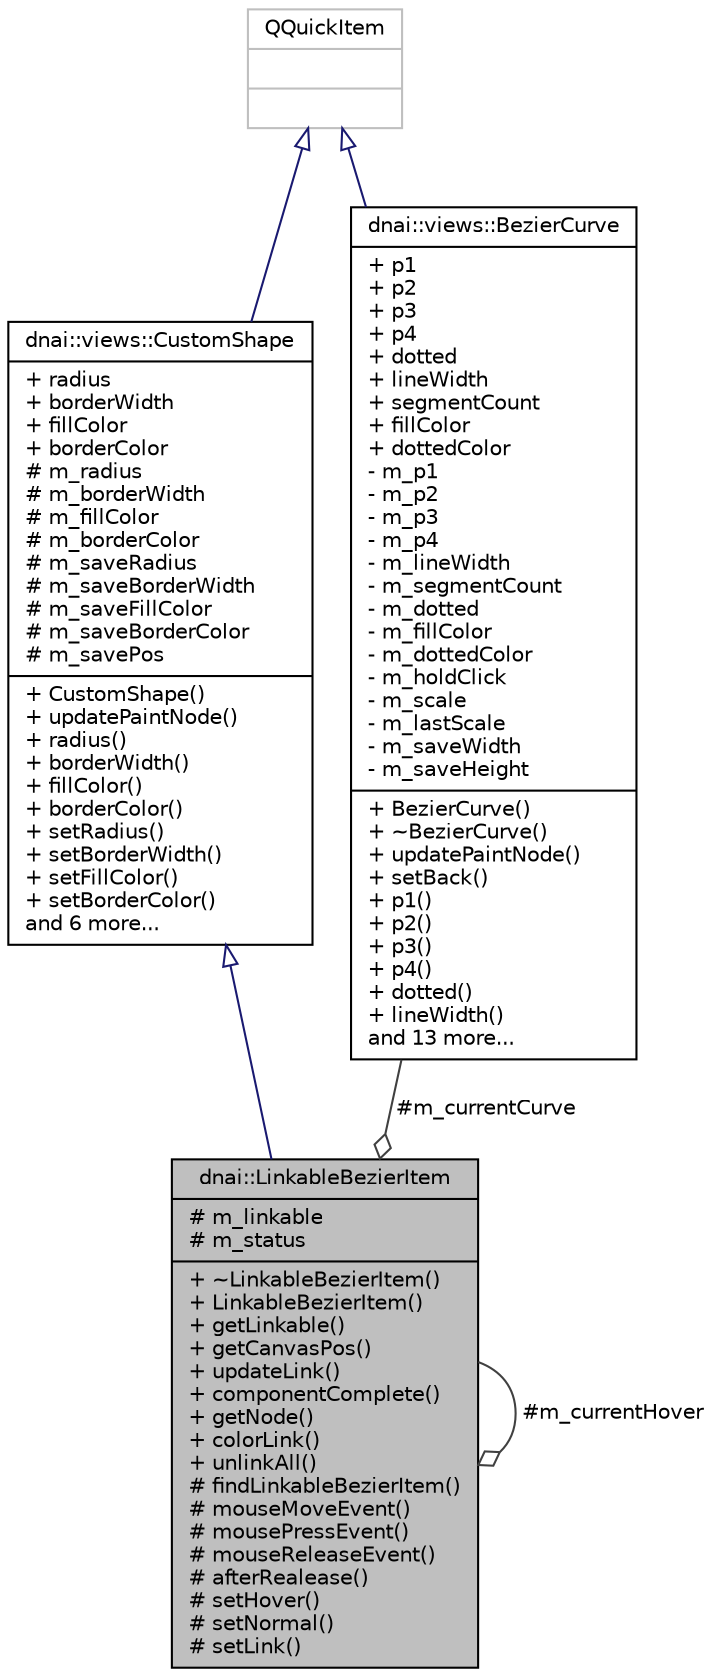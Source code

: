 digraph "dnai::LinkableBezierItem"
{
  edge [fontname="Helvetica",fontsize="10",labelfontname="Helvetica",labelfontsize="10"];
  node [fontname="Helvetica",fontsize="10",shape=record];
  Node1 [label="{dnai::LinkableBezierItem\n|# m_linkable\l# m_status\l|+ ~LinkableBezierItem()\l+ LinkableBezierItem()\l+ getLinkable()\l+ getCanvasPos()\l+ updateLink()\l+ componentComplete()\l+ getNode()\l+ colorLink()\l+ unlinkAll()\l# findLinkableBezierItem()\l# mouseMoveEvent()\l# mousePressEvent()\l# mouseReleaseEvent()\l# afterRealease()\l# setHover()\l# setNormal()\l# setLink()\l}",height=0.2,width=0.4,color="black", fillcolor="grey75", style="filled", fontcolor="black"];
  Node2 -> Node1 [dir="back",color="midnightblue",fontsize="10",style="solid",arrowtail="onormal",fontname="Helvetica"];
  Node2 [label="{dnai::views::CustomShape\n|+ radius\l+ borderWidth\l+ fillColor\l+ borderColor\l# m_radius\l# m_borderWidth\l# m_fillColor\l# m_borderColor\l# m_saveRadius\l# m_saveBorderWidth\l# m_saveFillColor\l# m_saveBorderColor\l# m_savePos\l|+ CustomShape()\l+ updatePaintNode()\l+ radius()\l+ borderWidth()\l+ fillColor()\l+ borderColor()\l+ setRadius()\l+ setBorderWidth()\l+ setFillColor()\l+ setBorderColor()\land 6 more...\l}",height=0.2,width=0.4,color="black", fillcolor="white", style="filled",URL="$classdnai_1_1views_1_1_custom_shape.html"];
  Node3 -> Node2 [dir="back",color="midnightblue",fontsize="10",style="solid",arrowtail="onormal",fontname="Helvetica"];
  Node3 [label="{QQuickItem\n||}",height=0.2,width=0.4,color="grey75", fillcolor="white", style="filled"];
  Node1 -> Node1 [color="grey25",fontsize="10",style="solid",label=" #m_currentHover" ,arrowhead="odiamond",fontname="Helvetica"];
  Node4 -> Node1 [color="grey25",fontsize="10",style="solid",label=" #m_currentCurve" ,arrowhead="odiamond",fontname="Helvetica"];
  Node4 [label="{dnai::views::BezierCurve\n|+ p1\l+ p2\l+ p3\l+ p4\l+ dotted\l+ lineWidth\l+ segmentCount\l+ fillColor\l+ dottedColor\l- m_p1\l- m_p2\l- m_p3\l- m_p4\l- m_lineWidth\l- m_segmentCount\l- m_dotted\l- m_fillColor\l- m_dottedColor\l- m_holdClick\l- m_scale\l- m_lastScale\l- m_saveWidth\l- m_saveHeight\l|+ BezierCurve()\l+ ~BezierCurve()\l+ updatePaintNode()\l+ setBack()\l+ p1()\l+ p2()\l+ p3()\l+ p4()\l+ dotted()\l+ lineWidth()\land 13 more...\l}",height=0.2,width=0.4,color="black", fillcolor="white", style="filled",URL="$classdnai_1_1views_1_1_bezier_curve.html"];
  Node3 -> Node4 [dir="back",color="midnightblue",fontsize="10",style="solid",arrowtail="onormal",fontname="Helvetica"];
}
